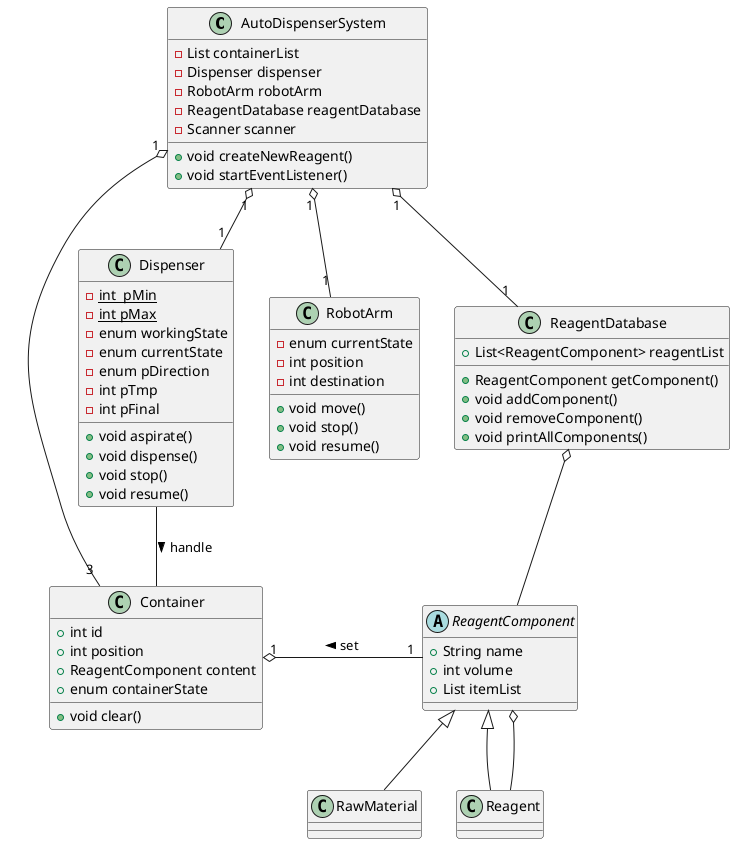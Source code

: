 @startuml autodisepnsersystem
class AutoDispenserSystem{
    - List containerList
    - Dispenser dispenser
    - RobotArm robotArm
    - ReagentDatabase reagentDatabase
    - Scanner scanner
    
    + void createNewReagent()
    + void startEventListener()  
}

class Dispenser {
    - {static} int  pMin
    - {static} int pMax
    - enum workingState
    - enum currentState
    - enum pDirection
    - int pTmp
    - int pFinal
    + void aspirate()
    + void dispense()
    + void stop()
    + void resume()
}

class RobotArm {
    - enum currentState
    - int position
    - int destination
    + void move()
    + void stop()
    + void resume()
}

AutoDispenserSystem "1" o-d- "1" Dispenser
AutoDispenserSystem "1" o-d- "1" RobotArm
AutoDispenserSystem "1" o-d- "1" ReagentDatabase
AutoDispenserSystem "1" o-d- "3" Container

class ReagentDatabase {
    + List<ReagentComponent> reagentList
    + ReagentComponent getComponent() 
    + void addComponent()
    + void removeComponent()
    + void printAllComponents()
}


abstract class ReagentComponent {
    + String name
    + int volume
    + List itemList
}

class RawMaterial {

}

class Reagent{

}

ReagentDatabase o-d- ReagentComponent 
ReagentComponent <|-d- RawMaterial
ReagentComponent <|-d- Reagent
ReagentComponent o-d- Reagent

class Container {
    + int id
    + int position
    + ReagentComponent content
    + enum containerState
    + void clear()
}

Dispenser -d- Container : > handle
Container "1" o-r- "1" ReagentComponent : < set

@enduml